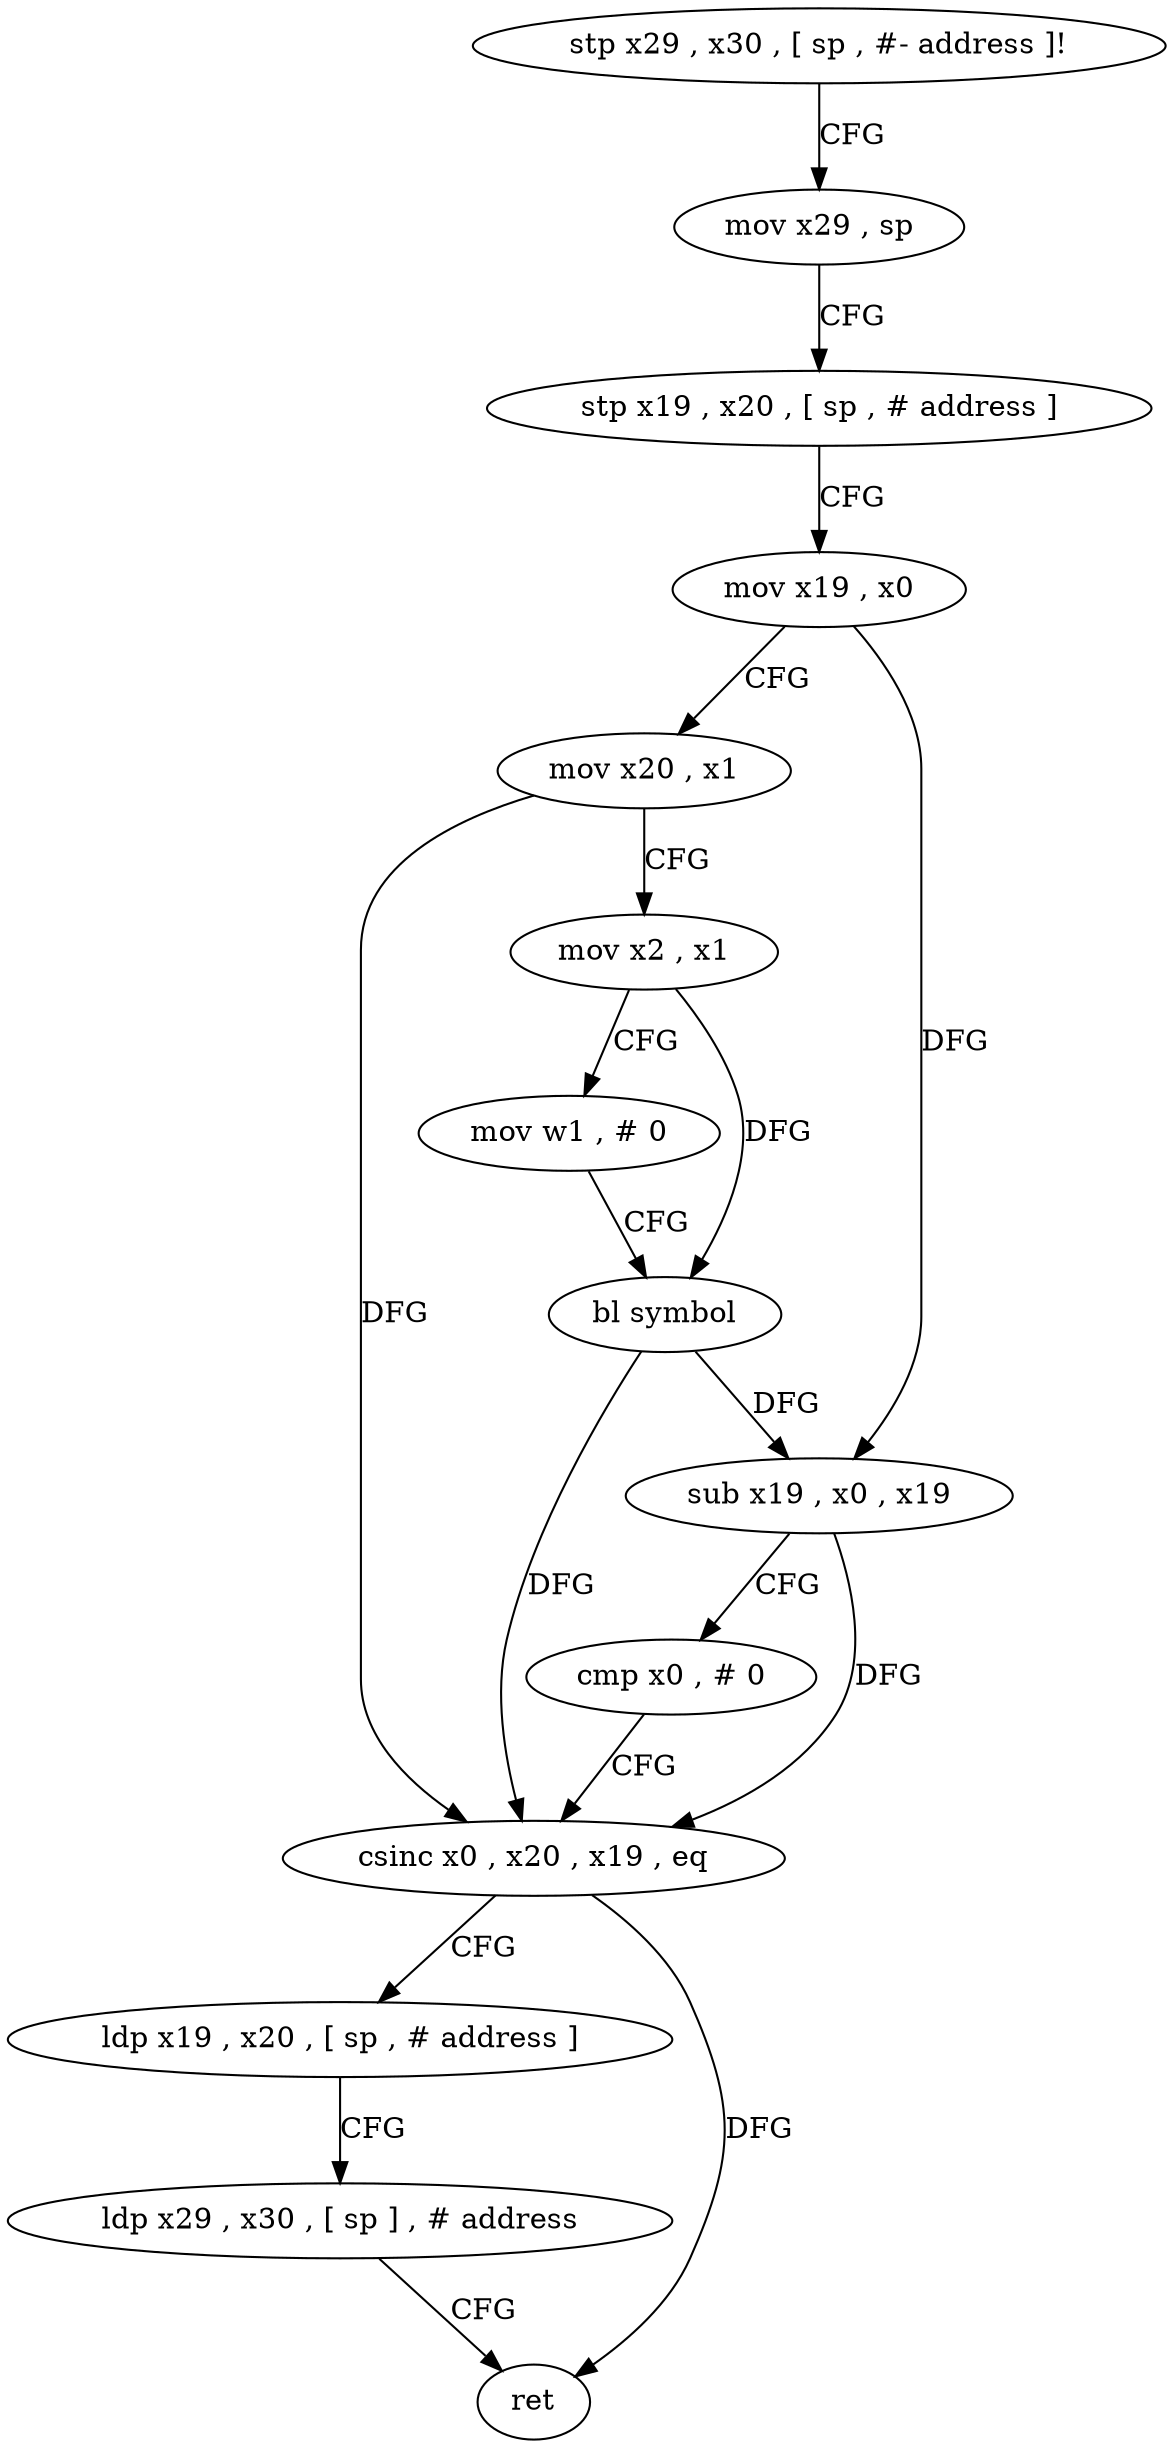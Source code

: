 digraph "func" {
"4371380" [label = "stp x29 , x30 , [ sp , #- address ]!" ]
"4371384" [label = "mov x29 , sp" ]
"4371388" [label = "stp x19 , x20 , [ sp , # address ]" ]
"4371392" [label = "mov x19 , x0" ]
"4371396" [label = "mov x20 , x1" ]
"4371400" [label = "mov x2 , x1" ]
"4371404" [label = "mov w1 , # 0" ]
"4371408" [label = "bl symbol" ]
"4371412" [label = "sub x19 , x0 , x19" ]
"4371416" [label = "cmp x0 , # 0" ]
"4371420" [label = "csinc x0 , x20 , x19 , eq" ]
"4371424" [label = "ldp x19 , x20 , [ sp , # address ]" ]
"4371428" [label = "ldp x29 , x30 , [ sp ] , # address" ]
"4371432" [label = "ret" ]
"4371380" -> "4371384" [ label = "CFG" ]
"4371384" -> "4371388" [ label = "CFG" ]
"4371388" -> "4371392" [ label = "CFG" ]
"4371392" -> "4371396" [ label = "CFG" ]
"4371392" -> "4371412" [ label = "DFG" ]
"4371396" -> "4371400" [ label = "CFG" ]
"4371396" -> "4371420" [ label = "DFG" ]
"4371400" -> "4371404" [ label = "CFG" ]
"4371400" -> "4371408" [ label = "DFG" ]
"4371404" -> "4371408" [ label = "CFG" ]
"4371408" -> "4371412" [ label = "DFG" ]
"4371408" -> "4371420" [ label = "DFG" ]
"4371412" -> "4371416" [ label = "CFG" ]
"4371412" -> "4371420" [ label = "DFG" ]
"4371416" -> "4371420" [ label = "CFG" ]
"4371420" -> "4371424" [ label = "CFG" ]
"4371420" -> "4371432" [ label = "DFG" ]
"4371424" -> "4371428" [ label = "CFG" ]
"4371428" -> "4371432" [ label = "CFG" ]
}
